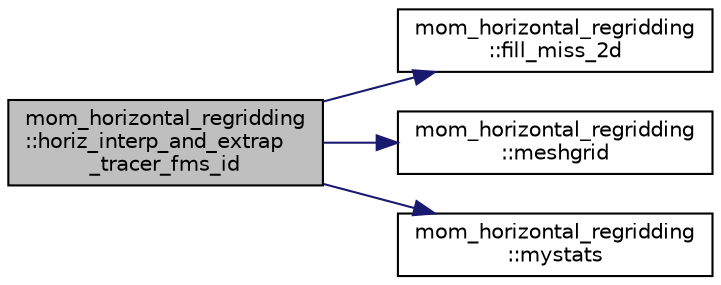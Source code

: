 digraph "mom_horizontal_regridding::horiz_interp_and_extrap_tracer_fms_id"
{
 // INTERACTIVE_SVG=YES
 // LATEX_PDF_SIZE
  edge [fontname="Helvetica",fontsize="10",labelfontname="Helvetica",labelfontsize="10"];
  node [fontname="Helvetica",fontsize="10",shape=record];
  rankdir="LR";
  Node1 [label="mom_horizontal_regridding\l::horiz_interp_and_extrap\l_tracer_fms_id",height=0.2,width=0.4,color="black", fillcolor="grey75", style="filled", fontcolor="black",tooltip="Extrapolate and interpolate using a FMS time interpolation handle."];
  Node1 -> Node2 [color="midnightblue",fontsize="10",style="solid",fontname="Helvetica"];
  Node2 [label="mom_horizontal_regridding\l::fill_miss_2d",height=0.2,width=0.4,color="black", fillcolor="white", style="filled",URL="$namespacemom__horizontal__regridding.html#a86a61cd1f333b5f16d91c1ded14fb6ba",tooltip="Use ICE-9 algorithm to populate points (fill=1) with valid data (good=1). If no information is availa..."];
  Node1 -> Node3 [color="midnightblue",fontsize="10",style="solid",fontname="Helvetica"];
  Node3 [label="mom_horizontal_regridding\l::meshgrid",height=0.2,width=0.4,color="black", fillcolor="white", style="filled",URL="$namespacemom__horizontal__regridding.html#a4612a182a8630f102a29e0cce1bd7a77",tooltip="Create a 2d-mesh of grid coordinates from 1-d arrays."];
  Node1 -> Node4 [color="midnightblue",fontsize="10",style="solid",fontname="Helvetica"];
  Node4 [label="mom_horizontal_regridding\l::mystats",height=0.2,width=0.4,color="black", fillcolor="white", style="filled",URL="$namespacemom__horizontal__regridding.html#a2eefabc60ef9735714237dd2094963cd",tooltip="Write to the terminal some basic statistics about the k-th level of an array."];
}
